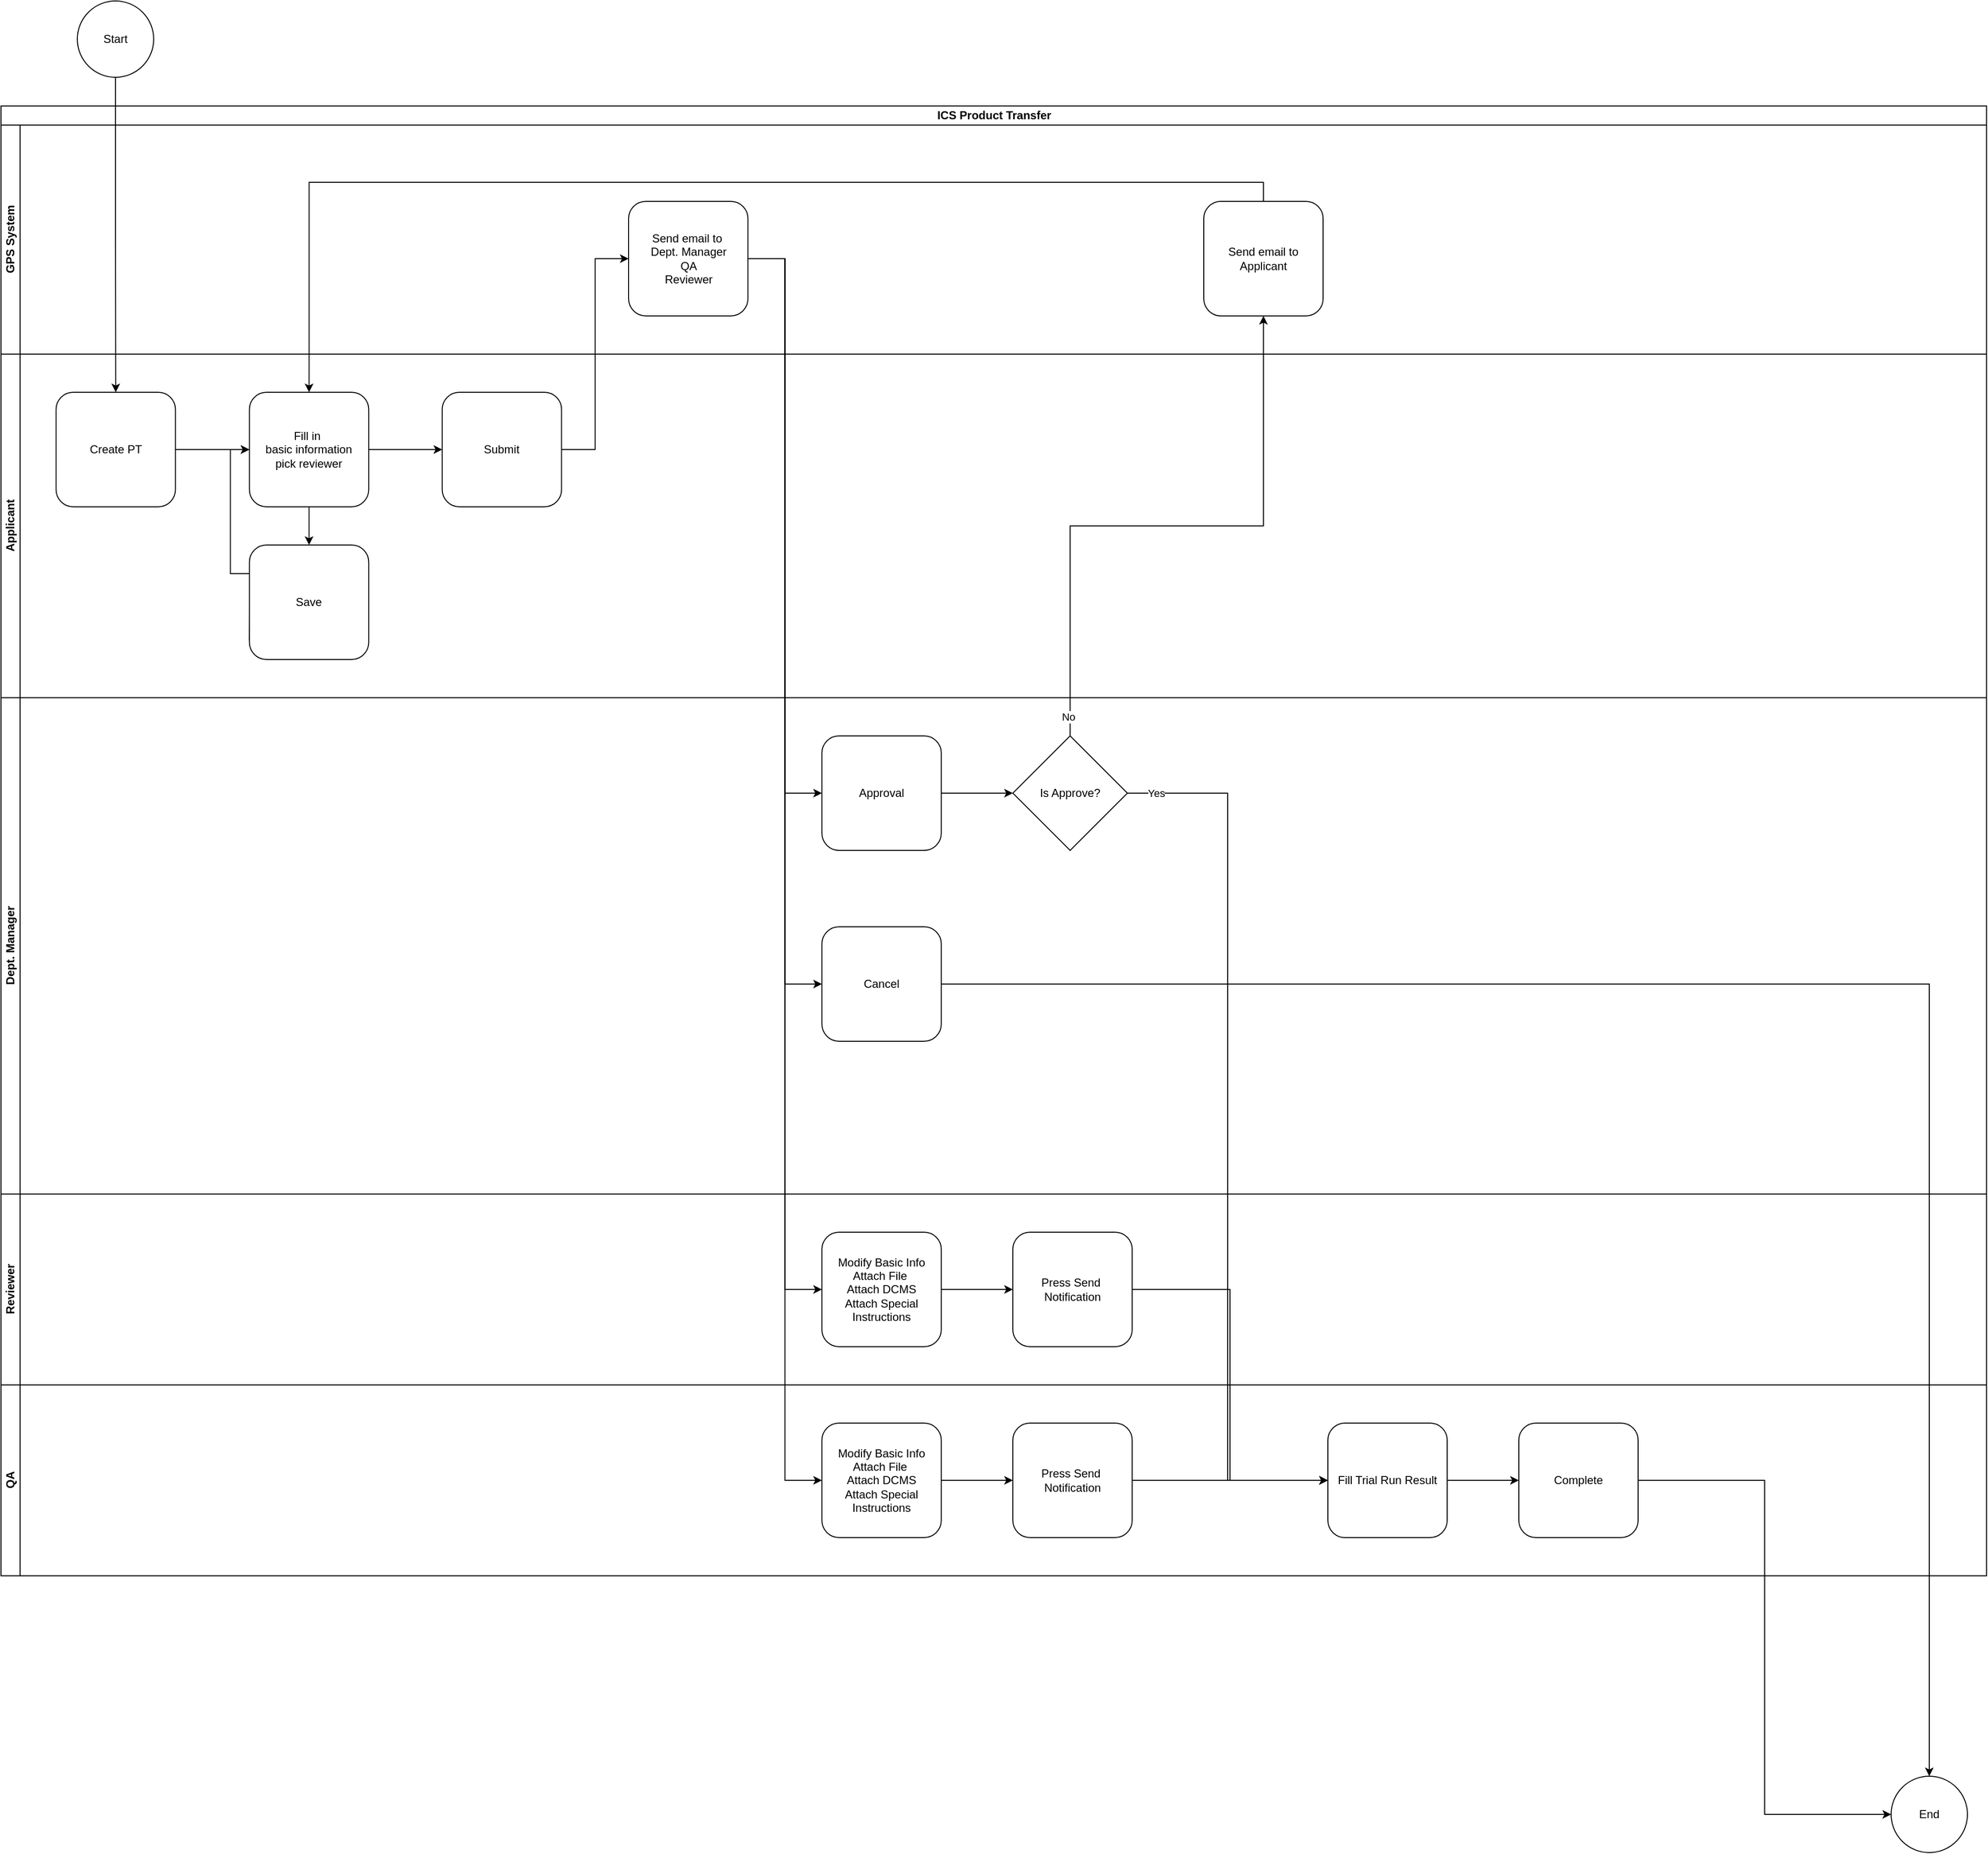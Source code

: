 <mxfile version="22.1.21" type="github">
  <diagram name="Page-1" id="x_v1J6QMZ-EttGsRpot7">
    <mxGraphModel dx="1156" dy="880" grid="1" gridSize="10" guides="1" tooltips="1" connect="1" arrows="1" fold="1" page="0" pageScale="1" pageWidth="1169" pageHeight="827" math="0" shadow="0">
      <root>
        <mxCell id="0" />
        <mxCell id="1" parent="0" />
        <mxCell id="yOd0S4cHkztZd6WocYBm-1" value="ICS Product Transfer" style="swimlane;childLayout=stackLayout;resizeParent=1;resizeParentMax=0;horizontal=1;startSize=20;horizontalStack=0;html=1;" vertex="1" parent="1">
          <mxGeometry x="60" y="140" width="2080" height="1540" as="geometry" />
        </mxCell>
        <mxCell id="yOd0S4cHkztZd6WocYBm-17" value="GPS System" style="swimlane;startSize=20;horizontal=0;html=1;" vertex="1" parent="yOd0S4cHkztZd6WocYBm-1">
          <mxGeometry y="20" width="2080" height="240" as="geometry" />
        </mxCell>
        <mxCell id="yOd0S4cHkztZd6WocYBm-16" value="Send email to&amp;nbsp;&lt;br&gt;Dept. Manager&lt;br&gt;QA&lt;br&gt;Reviewer" style="rounded=1;whiteSpace=wrap;html=1;" vertex="1" parent="yOd0S4cHkztZd6WocYBm-17">
          <mxGeometry x="657.5" y="80" width="125" height="120" as="geometry" />
        </mxCell>
        <mxCell id="yOd0S4cHkztZd6WocYBm-31" value="Send email to&lt;br&gt;Applicant" style="rounded=1;whiteSpace=wrap;html=1;" vertex="1" parent="yOd0S4cHkztZd6WocYBm-17">
          <mxGeometry x="1260" y="80" width="125" height="120" as="geometry" />
        </mxCell>
        <mxCell id="yOd0S4cHkztZd6WocYBm-2" value="Applicant" style="swimlane;startSize=20;horizontal=0;html=1;" vertex="1" parent="yOd0S4cHkztZd6WocYBm-1">
          <mxGeometry y="260" width="2080" height="360" as="geometry" />
        </mxCell>
        <mxCell id="yOd0S4cHkztZd6WocYBm-10" style="edgeStyle=orthogonalEdgeStyle;rounded=0;orthogonalLoop=1;jettySize=auto;html=1;exitX=1;exitY=0.5;exitDx=0;exitDy=0;entryX=0;entryY=0.5;entryDx=0;entryDy=0;" edge="1" parent="yOd0S4cHkztZd6WocYBm-2" source="yOd0S4cHkztZd6WocYBm-7" target="yOd0S4cHkztZd6WocYBm-9">
          <mxGeometry relative="1" as="geometry" />
        </mxCell>
        <mxCell id="yOd0S4cHkztZd6WocYBm-7" value="Create PT" style="rounded=1;whiteSpace=wrap;html=1;" vertex="1" parent="yOd0S4cHkztZd6WocYBm-2">
          <mxGeometry x="57.75" y="40" width="125" height="120" as="geometry" />
        </mxCell>
        <mxCell id="yOd0S4cHkztZd6WocYBm-15" style="edgeStyle=orthogonalEdgeStyle;rounded=0;orthogonalLoop=1;jettySize=auto;html=1;exitX=1;exitY=0.5;exitDx=0;exitDy=0;entryX=0;entryY=0.5;entryDx=0;entryDy=0;" edge="1" parent="yOd0S4cHkztZd6WocYBm-2" source="yOd0S4cHkztZd6WocYBm-9" target="yOd0S4cHkztZd6WocYBm-13">
          <mxGeometry relative="1" as="geometry" />
        </mxCell>
        <mxCell id="yOd0S4cHkztZd6WocYBm-18" style="edgeStyle=orthogonalEdgeStyle;rounded=0;orthogonalLoop=1;jettySize=auto;html=1;exitX=0.5;exitY=1;exitDx=0;exitDy=0;entryX=0.5;entryY=0;entryDx=0;entryDy=0;" edge="1" parent="yOd0S4cHkztZd6WocYBm-2" source="yOd0S4cHkztZd6WocYBm-9" target="yOd0S4cHkztZd6WocYBm-11">
          <mxGeometry relative="1" as="geometry" />
        </mxCell>
        <mxCell id="yOd0S4cHkztZd6WocYBm-9" value="Fill in&amp;nbsp;&lt;br&gt;basic information&lt;br&gt;pick reviewer" style="rounded=1;whiteSpace=wrap;html=1;" vertex="1" parent="yOd0S4cHkztZd6WocYBm-2">
          <mxGeometry x="260.25" y="40" width="125" height="120" as="geometry" />
        </mxCell>
        <mxCell id="yOd0S4cHkztZd6WocYBm-14" style="edgeStyle=orthogonalEdgeStyle;rounded=0;orthogonalLoop=1;jettySize=auto;html=1;exitX=0;exitY=0.5;exitDx=0;exitDy=0;entryX=0;entryY=0.5;entryDx=0;entryDy=0;" edge="1" parent="yOd0S4cHkztZd6WocYBm-2" target="yOd0S4cHkztZd6WocYBm-9">
          <mxGeometry relative="1" as="geometry">
            <mxPoint x="260.25" y="300" as="sourcePoint" />
          </mxGeometry>
        </mxCell>
        <mxCell id="yOd0S4cHkztZd6WocYBm-11" value="Save" style="rounded=1;whiteSpace=wrap;html=1;" vertex="1" parent="yOd0S4cHkztZd6WocYBm-2">
          <mxGeometry x="260.25" y="200" width="125" height="120" as="geometry" />
        </mxCell>
        <mxCell id="yOd0S4cHkztZd6WocYBm-13" value="Submit" style="rounded=1;whiteSpace=wrap;html=1;" vertex="1" parent="yOd0S4cHkztZd6WocYBm-2">
          <mxGeometry x="462.25" y="40" width="125" height="120" as="geometry" />
        </mxCell>
        <mxCell id="yOd0S4cHkztZd6WocYBm-3" value="Dept. Manager" style="swimlane;startSize=20;horizontal=0;html=1;" vertex="1" parent="yOd0S4cHkztZd6WocYBm-1">
          <mxGeometry y="620" width="2080" height="520" as="geometry" />
        </mxCell>
        <mxCell id="yOd0S4cHkztZd6WocYBm-27" style="edgeStyle=orthogonalEdgeStyle;rounded=0;orthogonalLoop=1;jettySize=auto;html=1;exitX=1;exitY=0.5;exitDx=0;exitDy=0;entryX=0;entryY=0.5;entryDx=0;entryDy=0;" edge="1" parent="yOd0S4cHkztZd6WocYBm-3" source="yOd0S4cHkztZd6WocYBm-20" target="yOd0S4cHkztZd6WocYBm-26">
          <mxGeometry relative="1" as="geometry" />
        </mxCell>
        <mxCell id="yOd0S4cHkztZd6WocYBm-20" value="Approval" style="rounded=1;whiteSpace=wrap;html=1;" vertex="1" parent="yOd0S4cHkztZd6WocYBm-3">
          <mxGeometry x="860" y="40" width="125" height="120" as="geometry" />
        </mxCell>
        <mxCell id="yOd0S4cHkztZd6WocYBm-22" value="Cancel" style="rounded=1;whiteSpace=wrap;html=1;" vertex="1" parent="yOd0S4cHkztZd6WocYBm-3">
          <mxGeometry x="860" y="240" width="125" height="120" as="geometry" />
        </mxCell>
        <mxCell id="yOd0S4cHkztZd6WocYBm-26" value="Is Approve?" style="rhombus;whiteSpace=wrap;html=1;" vertex="1" parent="yOd0S4cHkztZd6WocYBm-3">
          <mxGeometry x="1060" y="40" width="120" height="120" as="geometry" />
        </mxCell>
        <mxCell id="yOd0S4cHkztZd6WocYBm-4" value="Reviewer" style="swimlane;startSize=20;horizontal=0;html=1;" vertex="1" parent="yOd0S4cHkztZd6WocYBm-1">
          <mxGeometry y="1140" width="2080" height="200" as="geometry" />
        </mxCell>
        <mxCell id="yOd0S4cHkztZd6WocYBm-37" style="edgeStyle=orthogonalEdgeStyle;rounded=0;orthogonalLoop=1;jettySize=auto;html=1;exitX=1;exitY=0.5;exitDx=0;exitDy=0;entryX=0;entryY=0.5;entryDx=0;entryDy=0;" edge="1" parent="yOd0S4cHkztZd6WocYBm-4" source="yOd0S4cHkztZd6WocYBm-29" target="yOd0S4cHkztZd6WocYBm-36">
          <mxGeometry relative="1" as="geometry" />
        </mxCell>
        <mxCell id="yOd0S4cHkztZd6WocYBm-29" value="Modify Basic Info&lt;br&gt;Attach File&amp;nbsp;&lt;br&gt;Attach DCMS&lt;br&gt;Attach Special Instructions" style="rounded=1;whiteSpace=wrap;html=1;" vertex="1" parent="yOd0S4cHkztZd6WocYBm-4">
          <mxGeometry x="860" y="40" width="125" height="120" as="geometry" />
        </mxCell>
        <mxCell id="yOd0S4cHkztZd6WocYBm-36" value="Press Send&amp;nbsp;&lt;br&gt;Notification" style="rounded=1;whiteSpace=wrap;html=1;" vertex="1" parent="yOd0S4cHkztZd6WocYBm-4">
          <mxGeometry x="1060" y="40" width="125" height="120" as="geometry" />
        </mxCell>
        <mxCell id="yOd0S4cHkztZd6WocYBm-19" style="edgeStyle=orthogonalEdgeStyle;rounded=0;orthogonalLoop=1;jettySize=auto;html=1;exitX=1;exitY=0.5;exitDx=0;exitDy=0;entryX=0;entryY=0.5;entryDx=0;entryDy=0;" edge="1" parent="yOd0S4cHkztZd6WocYBm-1" source="yOd0S4cHkztZd6WocYBm-13" target="yOd0S4cHkztZd6WocYBm-16">
          <mxGeometry relative="1" as="geometry" />
        </mxCell>
        <mxCell id="yOd0S4cHkztZd6WocYBm-23" style="edgeStyle=orthogonalEdgeStyle;rounded=0;orthogonalLoop=1;jettySize=auto;html=1;exitX=1;exitY=0.5;exitDx=0;exitDy=0;entryX=0;entryY=0.5;entryDx=0;entryDy=0;" edge="1" parent="yOd0S4cHkztZd6WocYBm-1" source="yOd0S4cHkztZd6WocYBm-16" target="yOd0S4cHkztZd6WocYBm-22">
          <mxGeometry relative="1" as="geometry" />
        </mxCell>
        <mxCell id="yOd0S4cHkztZd6WocYBm-32" style="edgeStyle=orthogonalEdgeStyle;rounded=0;orthogonalLoop=1;jettySize=auto;html=1;exitX=0.5;exitY=0;exitDx=0;exitDy=0;entryX=0.5;entryY=1;entryDx=0;entryDy=0;" edge="1" parent="yOd0S4cHkztZd6WocYBm-1" source="yOd0S4cHkztZd6WocYBm-26" target="yOd0S4cHkztZd6WocYBm-31">
          <mxGeometry relative="1" as="geometry" />
        </mxCell>
        <mxCell id="yOd0S4cHkztZd6WocYBm-33" value="No" style="edgeLabel;html=1;align=center;verticalAlign=middle;resizable=0;points=[];" vertex="1" connectable="0" parent="yOd0S4cHkztZd6WocYBm-32">
          <mxGeometry x="-0.938" y="2" relative="1" as="geometry">
            <mxPoint as="offset" />
          </mxGeometry>
        </mxCell>
        <mxCell id="yOd0S4cHkztZd6WocYBm-34" style="edgeStyle=orthogonalEdgeStyle;rounded=0;orthogonalLoop=1;jettySize=auto;html=1;exitX=0.5;exitY=0;exitDx=0;exitDy=0;entryX=0.5;entryY=0;entryDx=0;entryDy=0;" edge="1" parent="yOd0S4cHkztZd6WocYBm-1" source="yOd0S4cHkztZd6WocYBm-31" target="yOd0S4cHkztZd6WocYBm-9">
          <mxGeometry relative="1" as="geometry" />
        </mxCell>
        <mxCell id="yOd0S4cHkztZd6WocYBm-35" style="edgeStyle=orthogonalEdgeStyle;rounded=0;orthogonalLoop=1;jettySize=auto;html=1;exitX=1;exitY=0.5;exitDx=0;exitDy=0;entryX=0;entryY=0.5;entryDx=0;entryDy=0;" edge="1" parent="yOd0S4cHkztZd6WocYBm-1" source="yOd0S4cHkztZd6WocYBm-16" target="yOd0S4cHkztZd6WocYBm-29">
          <mxGeometry relative="1" as="geometry" />
        </mxCell>
        <mxCell id="yOd0S4cHkztZd6WocYBm-40" style="edgeStyle=orthogonalEdgeStyle;rounded=0;orthogonalLoop=1;jettySize=auto;html=1;exitX=1;exitY=0.5;exitDx=0;exitDy=0;entryX=0;entryY=0.5;entryDx=0;entryDy=0;" edge="1" parent="yOd0S4cHkztZd6WocYBm-1" source="yOd0S4cHkztZd6WocYBm-16" target="yOd0S4cHkztZd6WocYBm-38">
          <mxGeometry relative="1" as="geometry" />
        </mxCell>
        <mxCell id="yOd0S4cHkztZd6WocYBm-42" style="edgeStyle=orthogonalEdgeStyle;rounded=0;orthogonalLoop=1;jettySize=auto;html=1;exitX=1;exitY=0.5;exitDx=0;exitDy=0;entryX=0;entryY=0.5;entryDx=0;entryDy=0;" edge="1" parent="yOd0S4cHkztZd6WocYBm-1" source="yOd0S4cHkztZd6WocYBm-26" target="yOd0S4cHkztZd6WocYBm-41">
          <mxGeometry relative="1" as="geometry" />
        </mxCell>
        <mxCell id="yOd0S4cHkztZd6WocYBm-44" value="Yes" style="edgeLabel;html=1;align=center;verticalAlign=middle;resizable=0;points=[];" vertex="1" connectable="0" parent="yOd0S4cHkztZd6WocYBm-42">
          <mxGeometry x="-0.92" y="-3" relative="1" as="geometry">
            <mxPoint x="-7" y="-3" as="offset" />
          </mxGeometry>
        </mxCell>
        <mxCell id="yOd0S4cHkztZd6WocYBm-43" style="edgeStyle=orthogonalEdgeStyle;rounded=0;orthogonalLoop=1;jettySize=auto;html=1;exitX=1;exitY=0.5;exitDx=0;exitDy=0;entryX=0;entryY=0.5;entryDx=0;entryDy=0;" edge="1" parent="yOd0S4cHkztZd6WocYBm-1" source="yOd0S4cHkztZd6WocYBm-36" target="yOd0S4cHkztZd6WocYBm-41">
          <mxGeometry relative="1" as="geometry" />
        </mxCell>
        <mxCell id="yOd0S4cHkztZd6WocYBm-5" value="QA" style="swimlane;startSize=20;horizontal=0;html=1;" vertex="1" parent="yOd0S4cHkztZd6WocYBm-1">
          <mxGeometry y="1340" width="2080" height="200" as="geometry" />
        </mxCell>
        <mxCell id="yOd0S4cHkztZd6WocYBm-45" style="edgeStyle=orthogonalEdgeStyle;rounded=0;orthogonalLoop=1;jettySize=auto;html=1;exitX=1;exitY=0.5;exitDx=0;exitDy=0;entryX=0;entryY=0.5;entryDx=0;entryDy=0;" edge="1" parent="yOd0S4cHkztZd6WocYBm-5" source="yOd0S4cHkztZd6WocYBm-38" target="yOd0S4cHkztZd6WocYBm-46">
          <mxGeometry relative="1" as="geometry">
            <mxPoint x="1070" y="150" as="targetPoint" />
          </mxGeometry>
        </mxCell>
        <mxCell id="yOd0S4cHkztZd6WocYBm-38" value="Modify Basic Info&lt;br&gt;Attach File&amp;nbsp;&lt;br&gt;Attach DCMS&lt;br&gt;Attach Special Instructions" style="rounded=1;whiteSpace=wrap;html=1;" vertex="1" parent="yOd0S4cHkztZd6WocYBm-5">
          <mxGeometry x="860" y="40" width="125" height="120" as="geometry" />
        </mxCell>
        <mxCell id="yOd0S4cHkztZd6WocYBm-49" style="edgeStyle=orthogonalEdgeStyle;rounded=0;orthogonalLoop=1;jettySize=auto;html=1;exitX=1;exitY=0.5;exitDx=0;exitDy=0;entryX=0;entryY=0.5;entryDx=0;entryDy=0;" edge="1" parent="yOd0S4cHkztZd6WocYBm-5" source="yOd0S4cHkztZd6WocYBm-41" target="yOd0S4cHkztZd6WocYBm-48">
          <mxGeometry relative="1" as="geometry" />
        </mxCell>
        <mxCell id="yOd0S4cHkztZd6WocYBm-41" value="Fill Trial Run Result" style="rounded=1;whiteSpace=wrap;html=1;" vertex="1" parent="yOd0S4cHkztZd6WocYBm-5">
          <mxGeometry x="1390" y="40" width="125" height="120" as="geometry" />
        </mxCell>
        <mxCell id="yOd0S4cHkztZd6WocYBm-47" style="edgeStyle=orthogonalEdgeStyle;rounded=0;orthogonalLoop=1;jettySize=auto;html=1;exitX=1;exitY=0.5;exitDx=0;exitDy=0;entryX=0;entryY=0.5;entryDx=0;entryDy=0;" edge="1" parent="yOd0S4cHkztZd6WocYBm-5" source="yOd0S4cHkztZd6WocYBm-46" target="yOd0S4cHkztZd6WocYBm-41">
          <mxGeometry relative="1" as="geometry" />
        </mxCell>
        <mxCell id="yOd0S4cHkztZd6WocYBm-46" value="Press Send&amp;nbsp;&lt;br&gt;Notification" style="rounded=1;whiteSpace=wrap;html=1;" vertex="1" parent="yOd0S4cHkztZd6WocYBm-5">
          <mxGeometry x="1060" y="40" width="125" height="120" as="geometry" />
        </mxCell>
        <mxCell id="yOd0S4cHkztZd6WocYBm-48" value="Complete" style="rounded=1;whiteSpace=wrap;html=1;" vertex="1" parent="yOd0S4cHkztZd6WocYBm-5">
          <mxGeometry x="1590" y="40" width="125" height="120" as="geometry" />
        </mxCell>
        <mxCell id="yOd0S4cHkztZd6WocYBm-52" style="edgeStyle=orthogonalEdgeStyle;rounded=0;orthogonalLoop=1;jettySize=auto;html=1;exitX=1;exitY=0.5;exitDx=0;exitDy=0;entryX=0;entryY=0.5;entryDx=0;entryDy=0;" edge="1" parent="yOd0S4cHkztZd6WocYBm-1" source="yOd0S4cHkztZd6WocYBm-16" target="yOd0S4cHkztZd6WocYBm-20">
          <mxGeometry relative="1" as="geometry" />
        </mxCell>
        <mxCell id="yOd0S4cHkztZd6WocYBm-8" style="edgeStyle=orthogonalEdgeStyle;rounded=0;orthogonalLoop=1;jettySize=auto;html=1;exitX=0.5;exitY=1;exitDx=0;exitDy=0;entryX=0.5;entryY=0;entryDx=0;entryDy=0;" edge="1" parent="1" source="yOd0S4cHkztZd6WocYBm-6" target="yOd0S4cHkztZd6WocYBm-7">
          <mxGeometry relative="1" as="geometry" />
        </mxCell>
        <mxCell id="yOd0S4cHkztZd6WocYBm-6" value="Start" style="ellipse;whiteSpace=wrap;html=1;aspect=fixed;" vertex="1" parent="1">
          <mxGeometry x="140" y="30" width="80" height="80" as="geometry" />
        </mxCell>
        <mxCell id="yOd0S4cHkztZd6WocYBm-24" value="End" style="ellipse;whiteSpace=wrap;html=1;aspect=fixed;" vertex="1" parent="1">
          <mxGeometry x="2040" y="1890" width="80" height="80" as="geometry" />
        </mxCell>
        <mxCell id="yOd0S4cHkztZd6WocYBm-25" style="edgeStyle=orthogonalEdgeStyle;rounded=0;orthogonalLoop=1;jettySize=auto;html=1;exitX=1;exitY=0.5;exitDx=0;exitDy=0;" edge="1" parent="1" source="yOd0S4cHkztZd6WocYBm-22" target="yOd0S4cHkztZd6WocYBm-24">
          <mxGeometry relative="1" as="geometry" />
        </mxCell>
        <mxCell id="yOd0S4cHkztZd6WocYBm-50" style="edgeStyle=orthogonalEdgeStyle;rounded=0;orthogonalLoop=1;jettySize=auto;html=1;exitX=1;exitY=0.5;exitDx=0;exitDy=0;entryX=0;entryY=0.5;entryDx=0;entryDy=0;" edge="1" parent="1" source="yOd0S4cHkztZd6WocYBm-48" target="yOd0S4cHkztZd6WocYBm-24">
          <mxGeometry relative="1" as="geometry" />
        </mxCell>
      </root>
    </mxGraphModel>
  </diagram>
</mxfile>
